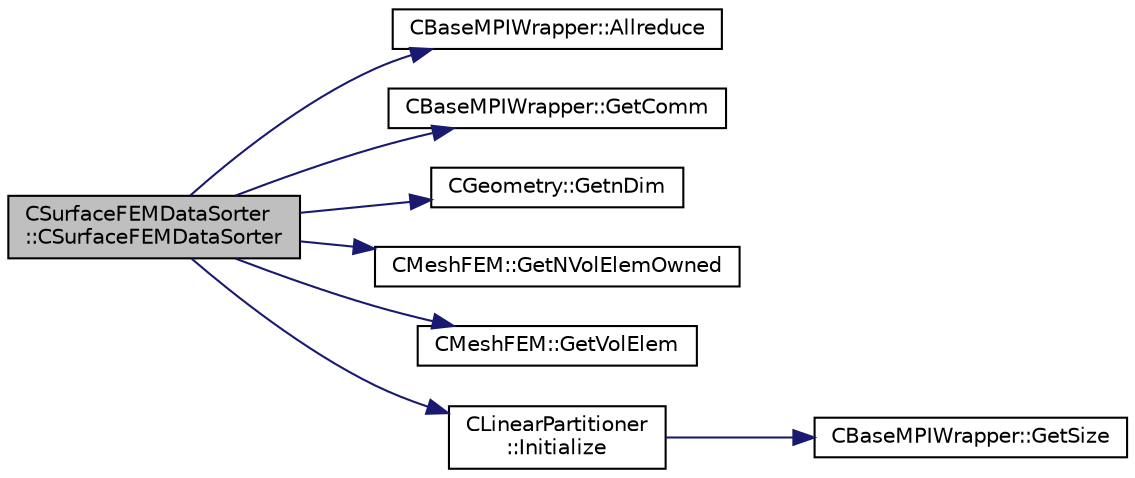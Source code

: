 digraph "CSurfaceFEMDataSorter::CSurfaceFEMDataSorter"
{
 // LATEX_PDF_SIZE
  edge [fontname="Helvetica",fontsize="10",labelfontname="Helvetica",labelfontsize="10"];
  node [fontname="Helvetica",fontsize="10",shape=record];
  rankdir="LR";
  Node1 [label="CSurfaceFEMDataSorter\l::CSurfaceFEMDataSorter",height=0.2,width=0.4,color="black", fillcolor="grey75", style="filled", fontcolor="black",tooltip="Construct a file writer using field names and the data sorter."];
  Node1 -> Node2 [color="midnightblue",fontsize="10",style="solid",fontname="Helvetica"];
  Node2 [label="CBaseMPIWrapper::Allreduce",height=0.2,width=0.4,color="black", fillcolor="white", style="filled",URL="$classCBaseMPIWrapper.html#a381d4b3738c09d92ee1ae9f89715b541",tooltip=" "];
  Node1 -> Node3 [color="midnightblue",fontsize="10",style="solid",fontname="Helvetica"];
  Node3 [label="CBaseMPIWrapper::GetComm",height=0.2,width=0.4,color="black", fillcolor="white", style="filled",URL="$classCBaseMPIWrapper.html#a8154391fc3522954802889d81d4ef5da",tooltip=" "];
  Node1 -> Node4 [color="midnightblue",fontsize="10",style="solid",fontname="Helvetica"];
  Node4 [label="CGeometry::GetnDim",height=0.2,width=0.4,color="black", fillcolor="white", style="filled",URL="$classCGeometry.html#ace7f7fe876f629f5bd5f92d4805a1a4b",tooltip="Get number of coordinates."];
  Node1 -> Node5 [color="midnightblue",fontsize="10",style="solid",fontname="Helvetica"];
  Node5 [label="CMeshFEM::GetNVolElemOwned",height=0.2,width=0.4,color="black", fillcolor="white", style="filled",URL="$classCMeshFEM.html#a98cac5880bf32dd7a81e90cfe3e83faa",tooltip="Function, which makes available the number of owned volume elements in the local FEM mesh."];
  Node1 -> Node6 [color="midnightblue",fontsize="10",style="solid",fontname="Helvetica"];
  Node6 [label="CMeshFEM::GetVolElem",height=0.2,width=0.4,color="black", fillcolor="white", style="filled",URL="$classCMeshFEM.html#aff09ec52d588d027830b497b21ae79c5",tooltip="Function, which makes available the volume elements in the local FEM mesh."];
  Node1 -> Node7 [color="midnightblue",fontsize="10",style="solid",fontname="Helvetica"];
  Node7 [label="CLinearPartitioner\l::Initialize",height=0.2,width=0.4,color="black", fillcolor="white", style="filled",URL="$classCLinearPartitioner.html#a372c1d9165a87d954fb6e5b2dc83bb0e",tooltip="Initialize the CLinearPartitioner class."];
  Node7 -> Node8 [color="midnightblue",fontsize="10",style="solid",fontname="Helvetica"];
  Node8 [label="CBaseMPIWrapper::GetSize",height=0.2,width=0.4,color="black", fillcolor="white", style="filled",URL="$classCBaseMPIWrapper.html#a3a60032ab9d3e6197ca2796cfb37c4e2",tooltip=" "];
}

